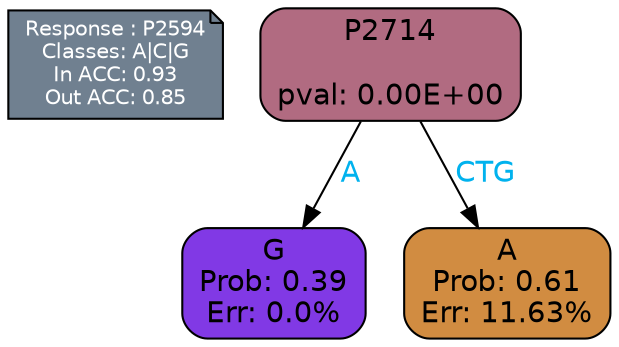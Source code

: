 digraph Tree {
node [shape=box, style="filled, rounded", color="black", fontname=helvetica] ;
graph [ranksep=equally, splines=polylines, bgcolor=transparent, dpi=600] ;
edge [fontname=helvetica] ;
LEGEND [label="Response : P2594
Classes: A|C|G
In ACC: 0.93
Out ACC: 0.85
",shape=note,align=left,style=filled,fillcolor="slategray",fontcolor="white",fontsize=10];1 [label="P2714

pval: 0.00E+00", fillcolor="#b16b81"] ;
2 [label="G
Prob: 0.39
Err: 0.0%", fillcolor="#8139e5"] ;
3 [label="A
Prob: 0.61
Err: 11.63%", fillcolor="#d18c41"] ;
1 -> 2 [label="A",fontcolor=deepskyblue2] ;
1 -> 3 [label="CTG",fontcolor=deepskyblue2] ;
{rank = same; 2;3;}{rank = same; LEGEND;1;}}